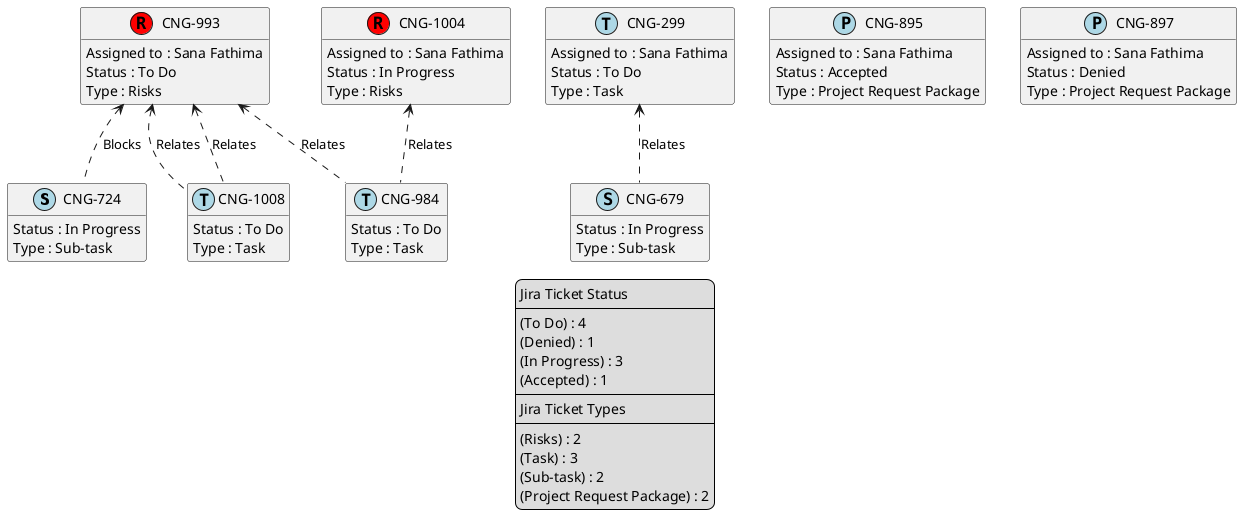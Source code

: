 @startuml
'https://plantuml.com/class-diagram

' GENERATE CLASS DIAGRAM ===========
' Generated at    : Mon Apr 15 13:01:55 CEST 2024

hide empty members

legend
Jira Ticket Status
----
(To Do) : 4
(Denied) : 1
(In Progress) : 3
(Accepted) : 1
----
Jira Ticket Types
----
(Risks) : 2
(Task) : 3
(Sub-task) : 2
(Project Request Package) : 2
end legend


' Tickets =======
class "CNG-724" << (S,lightblue) >> {
  Status : In Progress
  Type : Sub-task
}

class "CNG-1008" << (T,lightblue) >> {
  Status : To Do
  Type : Task
}

class "CNG-299" << (T,lightblue) >> {
  Assigned to : Sana Fathima
  Status : To Do
  Type : Task
}

class "CNG-895" << (P,lightblue) >> {
  Assigned to : Sana Fathima
  Status : Accepted
  Type : Project Request Package
}

class "CNG-1004" << (R,red) >> {
  Assigned to : Sana Fathima
  Status : In Progress
  Type : Risks
}

class "CNG-993" << (R,red) >> {
  Assigned to : Sana Fathima
  Status : To Do
  Type : Risks
}

class "CNG-897" << (P,lightblue) >> {
  Assigned to : Sana Fathima
  Status : Denied
  Type : Project Request Package
}

class "CNG-984" << (T,lightblue) >> {
  Status : To Do
  Type : Task
}

class "CNG-679" << (S,lightblue) >> {
  Status : In Progress
  Type : Sub-task
}



' Links =======
"CNG-993" <.. "CNG-724" : Blocks
"CNG-993" <.. "CNG-984" : Relates
"CNG-993" <.. "CNG-1008" : Relates
"CNG-993" <.. "CNG-1008" : Relates
"CNG-299" <.. "CNG-679" : Relates
"CNG-1004" <.. "CNG-984" : Relates


@enduml
